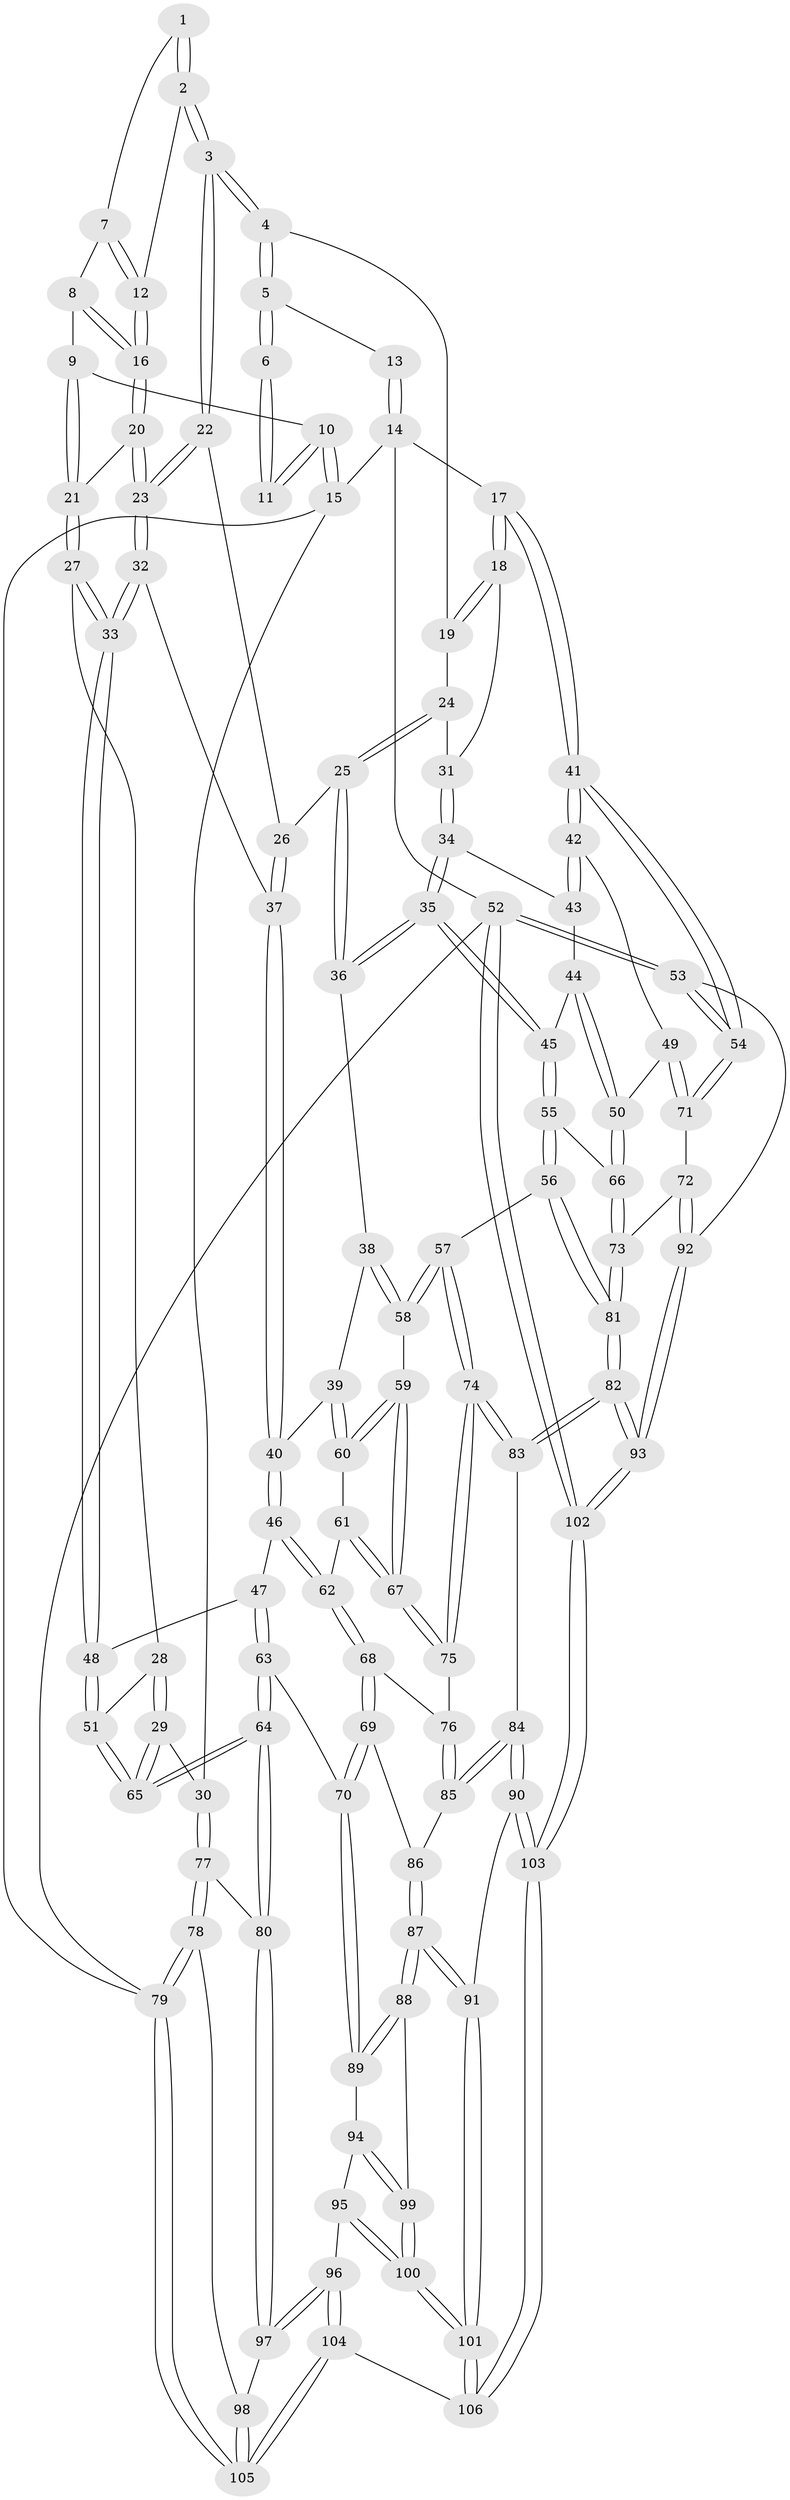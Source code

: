 // coarse degree distribution, {3: 0.19047619047619047, 2: 0.09523809523809523, 4: 0.2857142857142857, 5: 0.23809523809523808, 9: 0.047619047619047616, 6: 0.09523809523809523, 7: 0.047619047619047616}
// Generated by graph-tools (version 1.1) at 2025/06/03/04/25 22:06:33]
// undirected, 106 vertices, 262 edges
graph export_dot {
graph [start="1"]
  node [color=gray90,style=filled];
  1 [pos="+0.31478232781887927+0.04407489829277461"];
  2 [pos="+0.4312395047818632+0.12361216073718077"];
  3 [pos="+0.4922128505506831+0.104310412201902"];
  4 [pos="+0.5001718942286797+0.08994206803583724"];
  5 [pos="+0.4993128506455136+0.052070842903303396"];
  6 [pos="+0.2931955370786812+0.00860352957629019"];
  7 [pos="+0.28251704249027165+0.07870811300066517"];
  8 [pos="+0.20771727434747173+0.08947210979311376"];
  9 [pos="+0+0"];
  10 [pos="+0+0"];
  11 [pos="+0+0"];
  12 [pos="+0.42299138157894395+0.12816895000149323"];
  13 [pos="+0.5057400665711279+0"];
  14 [pos="+1+0"];
  15 [pos="+0+0"];
  16 [pos="+0.2916944784501145+0.22271288233243122"];
  17 [pos="+1+0"];
  18 [pos="+1+0.05796343740719204"];
  19 [pos="+0.5732188492608662+0.09819693191077168"];
  20 [pos="+0.27785400364938584+0.26029333694860707"];
  21 [pos="+0.1354133956794+0.2767770895850682"];
  22 [pos="+0.5097618985155418+0.16903980041634156"];
  23 [pos="+0.3419326547703565+0.3817894524814046"];
  24 [pos="+0.7413878161380868+0.25858156484266137"];
  25 [pos="+0.6201105186809822+0.31631736369454283"];
  26 [pos="+0.5692926411555196+0.29492842758612486"];
  27 [pos="+0.04657706880208189+0.38151052580351136"];
  28 [pos="+0.019993884530717886+0.39797963533134256"];
  29 [pos="+0+0.4431806711428859"];
  30 [pos="+0+0.4451371977024999"];
  31 [pos="+0.828591835609287+0.23661075371387244"];
  32 [pos="+0.34977324559802253+0.40567309053565315"];
  33 [pos="+0.31458652549903315+0.4424578154831784"];
  34 [pos="+0.7995581794112158+0.39306724066341203"];
  35 [pos="+0.704987614602707+0.48824418754770316"];
  36 [pos="+0.6530200875631603+0.46448438062201497"];
  37 [pos="+0.41315370112753896+0.41818086201494453"];
  38 [pos="+0.588970331398391+0.4986968351795947"];
  39 [pos="+0.5429951280042548+0.5121003429045241"];
  40 [pos="+0.4892570438181404+0.504384328554563"];
  41 [pos="+1+0.3514828880708493"];
  42 [pos="+1+0.4643837062484994"];
  43 [pos="+0.8894635706353395+0.47467658490849207"];
  44 [pos="+0.8454983274115077+0.5109577795104747"];
  45 [pos="+0.7487369351704352+0.5583879675178964"];
  46 [pos="+0.4458523632878315+0.6067368649969581"];
  47 [pos="+0.3487390037714237+0.5689355504773225"];
  48 [pos="+0.3101455181287073+0.4529053492981302"];
  49 [pos="+0.9213245170526804+0.6128158774577019"];
  50 [pos="+0.9133028279273787+0.612946474898057"];
  51 [pos="+0.21367972089453485+0.5494326301027777"];
  52 [pos="+1+1"];
  53 [pos="+1+0.8640145356541697"];
  54 [pos="+1+0.736872959576907"];
  55 [pos="+0.7541548184241793+0.6326386381568593"];
  56 [pos="+0.7286793406197295+0.6509080377407145"];
  57 [pos="+0.7244040360763475+0.6521624732370858"];
  58 [pos="+0.6356159322105995+0.641156767427458"];
  59 [pos="+0.6040830989801157+0.6470015522409991"];
  60 [pos="+0.5577488713251237+0.5864647330462983"];
  61 [pos="+0.5184465600157367+0.6403262004224122"];
  62 [pos="+0.44739195839786394+0.6421853601754969"];
  63 [pos="+0.28378857794714923+0.7199837352639487"];
  64 [pos="+0.2051435824362092+0.7275764752708941"];
  65 [pos="+0.18756938085868363+0.656998851649262"];
  66 [pos="+0.771259578561514+0.6408829152896806"];
  67 [pos="+0.5753597573308038+0.6736453349573235"];
  68 [pos="+0.42433702043674787+0.6982369496774963"];
  69 [pos="+0.408474809988224+0.7078717785062735"];
  70 [pos="+0.356160450408621+0.7329581175290018"];
  71 [pos="+0.9475919349424544+0.6573449451778588"];
  72 [pos="+0.8968375733903812+0.7634400415238601"];
  73 [pos="+0.8477157095303025+0.7501773303411953"];
  74 [pos="+0.5989808766040859+0.795353922019509"];
  75 [pos="+0.5663230334928795+0.7060115538980769"];
  76 [pos="+0.4425203131607268+0.7059386786113491"];
  77 [pos="+0+0.48829407358253285"];
  78 [pos="+0+0.7447817640378424"];
  79 [pos="+0+1"];
  80 [pos="+0.19369645791043855+0.7429219559562784"];
  81 [pos="+0.7274875712626534+0.887907887626566"];
  82 [pos="+0.7262056204600922+0.8908188396782989"];
  83 [pos="+0.5943992952096894+0.8254998217780489"];
  84 [pos="+0.5812652599175436+0.8306268904476208"];
  85 [pos="+0.5262892886381834+0.7874326728126987"];
  86 [pos="+0.4677342489302292+0.7911768544751241"];
  87 [pos="+0.47457693763402126+0.8939649752555257"];
  88 [pos="+0.4214991648924802+0.8616394814377114"];
  89 [pos="+0.38527982501770813+0.8036010700826175"];
  90 [pos="+0.5071350063927105+0.8953502648274084"];
  91 [pos="+0.48292709403466966+0.9001165852032746"];
  92 [pos="+0.9006612942402593+0.7675634607701798"];
  93 [pos="+0.8495358198615872+1"];
  94 [pos="+0.3147462574527439+0.8857144175876872"];
  95 [pos="+0.30771801822513567+0.8868609332816153"];
  96 [pos="+0.2273144934009385+0.8488901178835602"];
  97 [pos="+0.1811939034479873+0.7608314635005422"];
  98 [pos="+0.1164498425725107+0.7901394721579315"];
  99 [pos="+0.3660806126591898+0.8950701440257719"];
  100 [pos="+0.33745771467151586+1"];
  101 [pos="+0.33766837588952797+1"];
  102 [pos="+0.888014299964421+1"];
  103 [pos="+0.7843594365357186+1"];
  104 [pos="+0.2553110271190099+1"];
  105 [pos="+0.004469644221031026+1"];
  106 [pos="+0.3051350700973793+1"];
  1 -- 2;
  1 -- 2;
  1 -- 7;
  2 -- 3;
  2 -- 3;
  2 -- 12;
  3 -- 4;
  3 -- 4;
  3 -- 22;
  3 -- 22;
  4 -- 5;
  4 -- 5;
  4 -- 19;
  5 -- 6;
  5 -- 6;
  5 -- 13;
  6 -- 11;
  6 -- 11;
  7 -- 8;
  7 -- 12;
  7 -- 12;
  8 -- 9;
  8 -- 16;
  8 -- 16;
  9 -- 10;
  9 -- 21;
  9 -- 21;
  10 -- 11;
  10 -- 11;
  10 -- 15;
  10 -- 15;
  12 -- 16;
  12 -- 16;
  13 -- 14;
  13 -- 14;
  14 -- 15;
  14 -- 17;
  14 -- 52;
  15 -- 30;
  15 -- 79;
  16 -- 20;
  16 -- 20;
  17 -- 18;
  17 -- 18;
  17 -- 41;
  17 -- 41;
  18 -- 19;
  18 -- 19;
  18 -- 31;
  19 -- 24;
  20 -- 21;
  20 -- 23;
  20 -- 23;
  21 -- 27;
  21 -- 27;
  22 -- 23;
  22 -- 23;
  22 -- 26;
  23 -- 32;
  23 -- 32;
  24 -- 25;
  24 -- 25;
  24 -- 31;
  25 -- 26;
  25 -- 36;
  25 -- 36;
  26 -- 37;
  26 -- 37;
  27 -- 28;
  27 -- 33;
  27 -- 33;
  28 -- 29;
  28 -- 29;
  28 -- 51;
  29 -- 30;
  29 -- 65;
  29 -- 65;
  30 -- 77;
  30 -- 77;
  31 -- 34;
  31 -- 34;
  32 -- 33;
  32 -- 33;
  32 -- 37;
  33 -- 48;
  33 -- 48;
  34 -- 35;
  34 -- 35;
  34 -- 43;
  35 -- 36;
  35 -- 36;
  35 -- 45;
  35 -- 45;
  36 -- 38;
  37 -- 40;
  37 -- 40;
  38 -- 39;
  38 -- 58;
  38 -- 58;
  39 -- 40;
  39 -- 60;
  39 -- 60;
  40 -- 46;
  40 -- 46;
  41 -- 42;
  41 -- 42;
  41 -- 54;
  41 -- 54;
  42 -- 43;
  42 -- 43;
  42 -- 49;
  43 -- 44;
  44 -- 45;
  44 -- 50;
  44 -- 50;
  45 -- 55;
  45 -- 55;
  46 -- 47;
  46 -- 62;
  46 -- 62;
  47 -- 48;
  47 -- 63;
  47 -- 63;
  48 -- 51;
  48 -- 51;
  49 -- 50;
  49 -- 71;
  49 -- 71;
  50 -- 66;
  50 -- 66;
  51 -- 65;
  51 -- 65;
  52 -- 53;
  52 -- 53;
  52 -- 102;
  52 -- 102;
  52 -- 79;
  53 -- 54;
  53 -- 54;
  53 -- 92;
  54 -- 71;
  54 -- 71;
  55 -- 56;
  55 -- 56;
  55 -- 66;
  56 -- 57;
  56 -- 81;
  56 -- 81;
  57 -- 58;
  57 -- 58;
  57 -- 74;
  57 -- 74;
  58 -- 59;
  59 -- 60;
  59 -- 60;
  59 -- 67;
  59 -- 67;
  60 -- 61;
  61 -- 62;
  61 -- 67;
  61 -- 67;
  62 -- 68;
  62 -- 68;
  63 -- 64;
  63 -- 64;
  63 -- 70;
  64 -- 65;
  64 -- 65;
  64 -- 80;
  64 -- 80;
  66 -- 73;
  66 -- 73;
  67 -- 75;
  67 -- 75;
  68 -- 69;
  68 -- 69;
  68 -- 76;
  69 -- 70;
  69 -- 70;
  69 -- 86;
  70 -- 89;
  70 -- 89;
  71 -- 72;
  72 -- 73;
  72 -- 92;
  72 -- 92;
  73 -- 81;
  73 -- 81;
  74 -- 75;
  74 -- 75;
  74 -- 83;
  74 -- 83;
  75 -- 76;
  76 -- 85;
  76 -- 85;
  77 -- 78;
  77 -- 78;
  77 -- 80;
  78 -- 79;
  78 -- 79;
  78 -- 98;
  79 -- 105;
  79 -- 105;
  80 -- 97;
  80 -- 97;
  81 -- 82;
  81 -- 82;
  82 -- 83;
  82 -- 83;
  82 -- 93;
  82 -- 93;
  83 -- 84;
  84 -- 85;
  84 -- 85;
  84 -- 90;
  84 -- 90;
  85 -- 86;
  86 -- 87;
  86 -- 87;
  87 -- 88;
  87 -- 88;
  87 -- 91;
  87 -- 91;
  88 -- 89;
  88 -- 89;
  88 -- 99;
  89 -- 94;
  90 -- 91;
  90 -- 103;
  90 -- 103;
  91 -- 101;
  91 -- 101;
  92 -- 93;
  92 -- 93;
  93 -- 102;
  93 -- 102;
  94 -- 95;
  94 -- 99;
  94 -- 99;
  95 -- 96;
  95 -- 100;
  95 -- 100;
  96 -- 97;
  96 -- 97;
  96 -- 104;
  96 -- 104;
  97 -- 98;
  98 -- 105;
  98 -- 105;
  99 -- 100;
  99 -- 100;
  100 -- 101;
  100 -- 101;
  101 -- 106;
  101 -- 106;
  102 -- 103;
  102 -- 103;
  103 -- 106;
  103 -- 106;
  104 -- 105;
  104 -- 105;
  104 -- 106;
}

